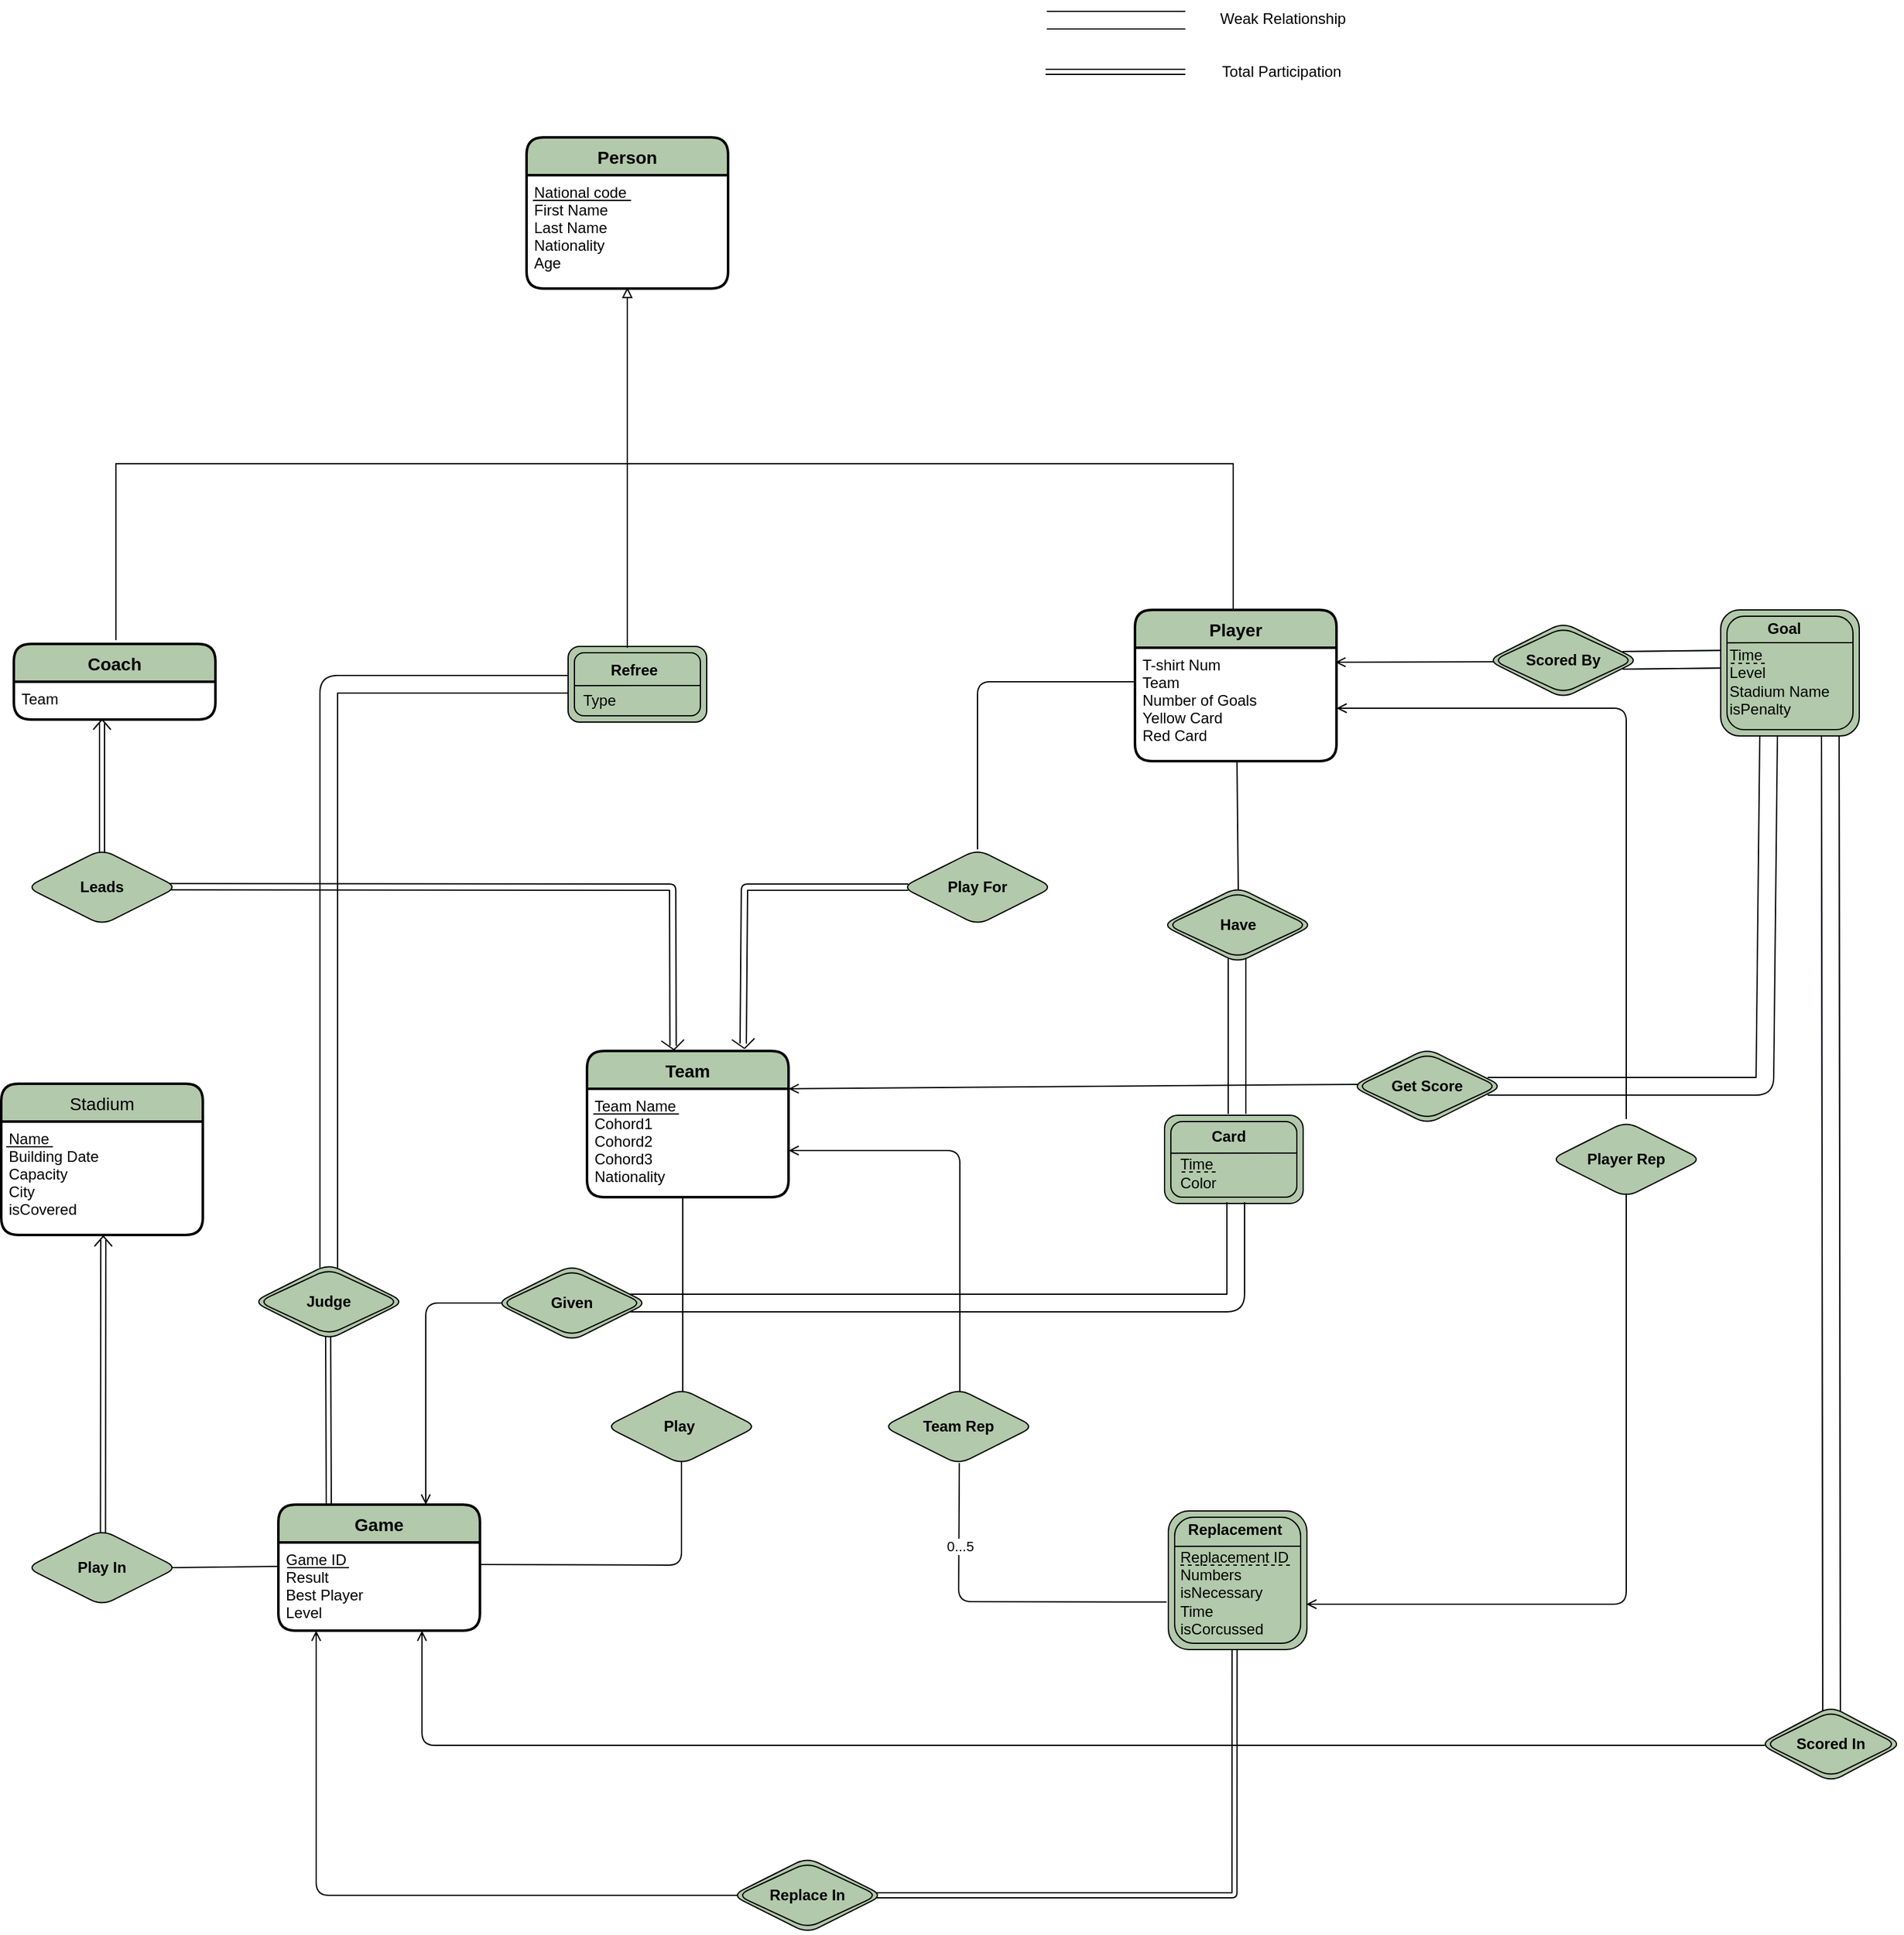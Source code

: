 <mxfile version="20.0.3" type="device"><diagram name="Page-1" id="e56a1550-8fbb-45ad-956c-1786394a9013"><mxGraphModel dx="686" dy="1619" grid="1" gridSize="10" guides="1" tooltips="1" connect="1" arrows="1" fold="1" page="1" pageScale="1" pageWidth="1600" pageHeight="1200" math="0" shadow="0"><root><mxCell id="0"/><mxCell id="1" parent="0"/><mxCell id="z9mk7cF5LLSc8-f_IJ-P-3" value="Person" style="swimlane;childLayout=stackLayout;horizontal=1;startSize=30;horizontalStack=0;rounded=1;fontSize=14;fontStyle=1;strokeWidth=2;resizeParent=0;resizeLast=1;shadow=0;dashed=0;align=center;fillColor=#B2C9AB;strokeColor=#000000;swimlaneFillColor=#FFFFFF;fontColor=#000000;" parent="1" vertex="1"><mxGeometry x="597" y="-125" width="160" height="120" as="geometry"/></mxCell><mxCell id="4xj2Suou0Z3Pde-zPgqG-42" value="" style="endArrow=none;html=1;rounded=1;sketch=0;startSize=3;endSize=4;strokeColor=#000000;fontColor=#000000;" parent="z9mk7cF5LLSc8-f_IJ-P-3" edge="1"><mxGeometry width="50" height="50" relative="1" as="geometry"><mxPoint x="5" y="50" as="sourcePoint"/><mxPoint x="83" y="50" as="targetPoint"/></mxGeometry></mxCell><mxCell id="z9mk7cF5LLSc8-f_IJ-P-4" value="National code&#10;First Name&#10;Last Name&#10;Nationality&#10;Age" style="align=left;strokeColor=none;fillColor=none;spacingLeft=4;fontSize=12;verticalAlign=top;resizable=0;rotatable=0;part=1;fontStyle=0;fontColor=#000000;" parent="z9mk7cF5LLSc8-f_IJ-P-3" vertex="1"><mxGeometry y="30" width="160" height="90" as="geometry"/></mxCell><mxCell id="z9mk7cF5LLSc8-f_IJ-P-22" value="" style="shape=ext;margin=3;double=1;whiteSpace=wrap;html=1;align=center;rounded=1;gradientDirection=west;childLayout=stackLayout;fillColor=#B2C9AB;strokeColor=#000000;fontColor=#000000;" parent="1" vertex="1"><mxGeometry x="1106.5" y="965" width="110" height="110" as="geometry"/></mxCell><mxCell id="z9mk7cF5LLSc8-f_IJ-P-24" value="" style="endArrow=none;html=1;rounded=0;exitX=-0.004;exitY=0.136;exitDx=0;exitDy=0;exitPerimeter=0;strokeColor=#000000;fontColor=#000000;" parent="1" edge="1"><mxGeometry width="50" height="50" relative="1" as="geometry"><mxPoint x="1111.1" y="993.08" as="sourcePoint"/><mxPoint x="1211.5" y="993" as="targetPoint"/></mxGeometry></mxCell><mxCell id="z9mk7cF5LLSc8-f_IJ-P-25" value="Replacement" style="text;html=1;resizable=0;autosize=1;align=center;verticalAlign=middle;points=[];fillColor=none;strokeColor=none;rounded=0;fontColor=#000000;fontStyle=1" parent="1" vertex="1"><mxGeometry x="1108.5" y="965" width="100" height="30" as="geometry"/></mxCell><mxCell id="z9mk7cF5LLSc8-f_IJ-P-27" value="Replacement ID&lt;br&gt;Numbers&lt;br&gt;isNecessary&lt;br&gt;Time&lt;br&gt;isCorcussed" style="text;html=1;resizable=0;autosize=1;align=left;verticalAlign=middle;points=[];fillColor=none;strokeColor=none;rounded=0;fontColor=#000000;" parent="1" vertex="1"><mxGeometry x="1113.5" y="985" width="110" height="90" as="geometry"/></mxCell><mxCell id="z9mk7cF5LLSc8-f_IJ-P-28" value="" style="shape=ext;margin=3;double=1;whiteSpace=wrap;html=1;align=center;rounded=1;gradientDirection=west;childLayout=stackLayout;fillColor=#B2C9AB;strokeColor=#000000;fontColor=#000000;" parent="1" vertex="1"><mxGeometry x="1103.5" y="651" width="110" height="70" as="geometry"/></mxCell><mxCell id="z9mk7cF5LLSc8-f_IJ-P-29" value="" style="endArrow=none;html=1;rounded=0;exitX=-0.004;exitY=0.136;exitDx=0;exitDy=0;exitPerimeter=0;strokeColor=#000000;fontColor=#000000;" parent="1" edge="1"><mxGeometry width="50" height="50" relative="1" as="geometry"><mxPoint x="1108.1" y="681.08" as="sourcePoint"/><mxPoint x="1208.5" y="681" as="targetPoint"/></mxGeometry></mxCell><mxCell id="z9mk7cF5LLSc8-f_IJ-P-30" value="Card" style="text;html=1;resizable=0;autosize=1;align=center;verticalAlign=middle;points=[];fillColor=none;strokeColor=none;rounded=0;fontColor=#000000;fontStyle=1" parent="1" vertex="1"><mxGeometry x="1128.5" y="653" width="50" height="30" as="geometry"/></mxCell><mxCell id="z9mk7cF5LLSc8-f_IJ-P-31" value="Time&lt;br&gt;Color" style="text;html=1;resizable=0;autosize=1;align=left;verticalAlign=middle;points=[];fillColor=none;strokeColor=none;rounded=0;fontColor=#000000;" parent="1" vertex="1"><mxGeometry x="1113.5" y="677" width="50" height="40" as="geometry"/></mxCell><mxCell id="z9mk7cF5LLSc8-f_IJ-P-32" value="" style="shape=ext;margin=3;double=1;whiteSpace=wrap;html=1;align=center;rounded=1;gradientDirection=west;childLayout=stackLayout;fillColor=#B2C9AB;strokeColor=#000000;fontColor=#000000;" parent="1" vertex="1"><mxGeometry x="1545" y="250" width="110" height="100" as="geometry"/></mxCell><mxCell id="z9mk7cF5LLSc8-f_IJ-P-33" value="" style="endArrow=none;html=1;rounded=0;exitX=-0.004;exitY=0.136;exitDx=0;exitDy=0;exitPerimeter=0;strokeColor=#000000;fontColor=#000000;" parent="1" edge="1"><mxGeometry width="50" height="50" relative="1" as="geometry"><mxPoint x="1549.6" y="276.08" as="sourcePoint"/><mxPoint x="1650" y="276" as="targetPoint"/></mxGeometry></mxCell><mxCell id="z9mk7cF5LLSc8-f_IJ-P-34" value="Goal" style="text;html=1;resizable=0;autosize=1;align=center;verticalAlign=middle;points=[];fillColor=none;strokeColor=none;rounded=0;fontColor=#000000;fontStyle=1" parent="1" vertex="1"><mxGeometry x="1570" y="250" width="50" height="30" as="geometry"/></mxCell><mxCell id="z9mk7cF5LLSc8-f_IJ-P-35" value="Time&lt;br&gt;Level&lt;br&gt;Stadium Name&lt;br&gt;isPenalty" style="text;html=1;resizable=0;autosize=1;align=left;verticalAlign=middle;points=[];fillColor=none;strokeColor=none;rounded=0;fontColor=#000000;" parent="1" vertex="1"><mxGeometry x="1550" y="272" width="100" height="70" as="geometry"/></mxCell><mxCell id="z9mk7cF5LLSc8-f_IJ-P-36" value="" style="shape=ext;margin=3;double=1;whiteSpace=wrap;html=1;align=center;rounded=1;gradientDirection=west;childLayout=stackLayout;fillColor=#B2C9AB;strokeColor=#000000;fontColor=#000000;" parent="1" vertex="1"><mxGeometry x="630" y="279" width="110" height="60" as="geometry"/></mxCell><mxCell id="z9mk7cF5LLSc8-f_IJ-P-37" value="" style="endArrow=none;html=1;rounded=0;exitX=-0.004;exitY=0.136;exitDx=0;exitDy=0;exitPerimeter=0;strokeColor=#000000;fontColor=#000000;" parent="1" edge="1"><mxGeometry width="50" height="50" relative="1" as="geometry"><mxPoint x="634.6" y="310.08" as="sourcePoint"/><mxPoint x="735" y="310" as="targetPoint"/></mxGeometry></mxCell><mxCell id="z9mk7cF5LLSc8-f_IJ-P-38" value="&lt;b&gt;Refree&lt;/b&gt;" style="text;html=1;resizable=0;autosize=1;align=center;verticalAlign=middle;points=[];fillColor=none;strokeColor=none;rounded=0;fontColor=#000000;" parent="1" vertex="1"><mxGeometry x="652" y="283" width="60" height="30" as="geometry"/></mxCell><mxCell id="z9mk7cF5LLSc8-f_IJ-P-39" value="Type" style="text;html=1;resizable=0;autosize=1;align=left;verticalAlign=middle;points=[];fillColor=none;strokeColor=none;rounded=0;fontColor=#000000;" parent="1" vertex="1"><mxGeometry x="640" y="307" width="50" height="30" as="geometry"/></mxCell><mxCell id="z9mk7cF5LLSc8-f_IJ-P-40" value="Player" style="swimlane;childLayout=stackLayout;horizontal=1;startSize=30;horizontalStack=0;rounded=1;fontSize=14;fontStyle=1;strokeWidth=2;resizeParent=0;resizeLast=1;shadow=0;dashed=0;align=center;gradientDirection=west;fillColor=#B2C9AB;strokeColor=#000000;fontColor=#000000;swimlaneFillColor=default;" parent="1" vertex="1"><mxGeometry x="1080" y="250" width="160" height="120" as="geometry"/></mxCell><mxCell id="z9mk7cF5LLSc8-f_IJ-P-41" value="T-shirt Num&#10;Team&#10;Number of Goals&#10;Yellow Card&#10;Red Card" style="align=left;strokeColor=none;fillColor=none;spacingLeft=4;fontSize=12;verticalAlign=top;resizable=0;rotatable=0;part=1;rounded=1;fontColor=#000000;" parent="z9mk7cF5LLSc8-f_IJ-P-40" vertex="1"><mxGeometry y="30" width="160" height="90" as="geometry"/></mxCell><mxCell id="z9mk7cF5LLSc8-f_IJ-P-42" value="Coach" style="swimlane;childLayout=stackLayout;horizontal=1;startSize=30;horizontalStack=0;rounded=1;fontSize=14;fontStyle=1;strokeWidth=2;resizeParent=0;resizeLast=1;shadow=0;dashed=0;align=center;gradientDirection=west;fillColor=#B2C9AB;swimlaneFillColor=#FFFFFF;strokeColor=#000000;fontColor=#000000;" parent="1" vertex="1"><mxGeometry x="190" y="277" width="160" height="60" as="geometry"/></mxCell><mxCell id="z9mk7cF5LLSc8-f_IJ-P-43" value="Team" style="align=left;strokeColor=none;fillColor=none;spacingLeft=4;fontSize=12;verticalAlign=top;resizable=0;rotatable=0;part=1;rounded=1;fontColor=#000000;" parent="z9mk7cF5LLSc8-f_IJ-P-42" vertex="1"><mxGeometry y="30" width="160" height="30" as="geometry"/></mxCell><mxCell id="z9mk7cF5LLSc8-f_IJ-P-45" value="Team" style="swimlane;childLayout=stackLayout;horizontal=1;startSize=30;horizontalStack=0;rounded=1;fontSize=14;fontStyle=1;strokeWidth=2;resizeParent=0;resizeLast=1;shadow=0;dashed=0;align=center;gradientDirection=west;fillColor=#B2C9AB;strokeColor=#000000;fontColor=#000000;swimlaneFillColor=default;" parent="1" vertex="1"><mxGeometry x="645" y="600" width="160" height="116" as="geometry"/></mxCell><mxCell id="z9mk7cF5LLSc8-f_IJ-P-46" value="Team Name&#10;Cohord1&#10;Cohord2&#10;Cohord3&#10;Nationality" style="align=left;strokeColor=none;fillColor=none;spacingLeft=4;fontSize=12;verticalAlign=top;resizable=0;rotatable=0;part=1;rounded=1;fontColor=#000000;" parent="z9mk7cF5LLSc8-f_IJ-P-45" vertex="1"><mxGeometry y="30" width="160" height="86" as="geometry"/></mxCell><mxCell id="z9mk7cF5LLSc8-f_IJ-P-47" value="Game" style="swimlane;childLayout=stackLayout;horizontal=1;startSize=30;horizontalStack=0;rounded=1;fontSize=14;fontStyle=1;strokeWidth=2;resizeParent=0;resizeLast=1;shadow=0;dashed=0;align=center;gradientDirection=west;fillColor=#B2C9AB;strokeColor=default;fontColor=#000000;swimlaneFillColor=default;" parent="1" vertex="1"><mxGeometry x="400" y="960" width="160" height="100" as="geometry"/></mxCell><mxCell id="z9mk7cF5LLSc8-f_IJ-P-48" value="Game ID&#10;Result&#10;Best Player&#10;Level" style="align=left;strokeColor=none;fillColor=none;spacingLeft=4;fontSize=12;verticalAlign=top;resizable=0;rotatable=0;part=1;rounded=1;fontColor=#000000;" parent="z9mk7cF5LLSc8-f_IJ-P-47" vertex="1"><mxGeometry y="30" width="160" height="70" as="geometry"/></mxCell><mxCell id="z9mk7cF5LLSc8-f_IJ-P-50" value="Stadium" style="swimlane;childLayout=stackLayout;horizontal=1;startSize=30;horizontalStack=0;rounded=1;fontSize=14;fontStyle=0;strokeWidth=2;resizeParent=0;resizeLast=1;shadow=0;dashed=0;align=center;gradientDirection=west;fillColor=#B2C9AB;strokeColor=default;fontColor=#000000;swimlaneFillColor=default;" parent="1" vertex="1"><mxGeometry x="180" y="626" width="160" height="120" as="geometry"/></mxCell><mxCell id="z9mk7cF5LLSc8-f_IJ-P-51" value="Name&#10;Building Date&#10;Capacity&#10;City&#10;isCovered" style="align=left;strokeColor=none;fillColor=none;spacingLeft=4;fontSize=12;verticalAlign=top;resizable=0;rotatable=0;part=1;rounded=1;fontColor=#000000;" parent="z9mk7cF5LLSc8-f_IJ-P-50" vertex="1"><mxGeometry y="30" width="160" height="90" as="geometry"/></mxCell><mxCell id="z9mk7cF5LLSc8-f_IJ-P-54" value="" style="edgeStyle=elbowEdgeStyle;elbow=vertical;endArrow=block;html=1;rounded=0;endFill=0;strokeColor=#000000;fontColor=#000000;" parent="1" edge="1"><mxGeometry width="50" height="50" relative="1" as="geometry"><mxPoint x="271" y="274" as="sourcePoint"/><mxPoint x="677" y="-6" as="targetPoint"/></mxGeometry></mxCell><mxCell id="z9mk7cF5LLSc8-f_IJ-P-57" value="" style="line;strokeWidth=1;direction=south;html=1;rounded=1;gradientDirection=west;strokeColor=#000000;fillColor=#B2C9AB;fontColor=#000000;" parent="1" vertex="1"><mxGeometry x="672" y="133" width="10" height="147" as="geometry"/></mxCell><mxCell id="z9mk7cF5LLSc8-f_IJ-P-60" value="" style="edgeStyle=segmentEdgeStyle;endArrow=none;html=1;rounded=0;endFill=0;strokeColor=#000000;fontColor=#000000;" parent="1" edge="1"><mxGeometry width="50" height="50" relative="1" as="geometry"><mxPoint x="1158" y="249" as="sourcePoint"/><mxPoint x="677" y="134" as="targetPoint"/><Array as="points"><mxPoint x="1158" y="249"/><mxPoint x="1158" y="134"/><mxPoint x="677" y="134"/></Array></mxGeometry></mxCell><mxCell id="z9mk7cF5LLSc8-f_IJ-P-62" value="Play For" style="shape=rhombus;perimeter=rhombusPerimeter;whiteSpace=wrap;html=1;align=center;rounded=1;strokeColor=#000000;strokeWidth=1;gradientDirection=west;fillColor=#B2C9AB;fontColor=#000000;fontStyle=1" parent="1" vertex="1"><mxGeometry x="895" y="440" width="120" height="60" as="geometry"/></mxCell><mxCell id="z9mk7cF5LLSc8-f_IJ-P-63" value="Play&amp;nbsp;" style="shape=rhombus;perimeter=rhombusPerimeter;whiteSpace=wrap;html=1;align=center;rounded=1;strokeColor=#000000;strokeWidth=1;gradientDirection=west;fillColor=#B2C9AB;fontColor=#000000;fontStyle=1" parent="1" vertex="1"><mxGeometry x="660" y="868" width="120" height="60" as="geometry"/></mxCell><mxCell id="z9mk7cF5LLSc8-f_IJ-P-64" value="Player Rep" style="shape=rhombus;perimeter=rhombusPerimeter;whiteSpace=wrap;html=1;align=center;rounded=1;strokeColor=#000000;strokeWidth=1;gradientDirection=west;fillColor=#B2C9AB;fontColor=#000000;fontStyle=1" parent="1" vertex="1"><mxGeometry x="1410" y="656" width="120" height="60" as="geometry"/></mxCell><mxCell id="z9mk7cF5LLSc8-f_IJ-P-65" value="Team Rep" style="shape=rhombus;perimeter=rhombusPerimeter;whiteSpace=wrap;html=1;align=center;rounded=1;strokeColor=#000000;strokeWidth=1;gradientDirection=west;fillColor=#B2C9AB;fontColor=#000000;fontStyle=1" parent="1" vertex="1"><mxGeometry x="880" y="868" width="120" height="60" as="geometry"/></mxCell><mxCell id="z9mk7cF5LLSc8-f_IJ-P-66" value="Leads" style="shape=rhombus;perimeter=rhombusPerimeter;whiteSpace=wrap;html=1;align=center;rounded=1;strokeColor=#000000;strokeWidth=1;gradientDirection=west;fillColor=#B2C9AB;fontColor=#000000;fontStyle=1" parent="1" vertex="1"><mxGeometry x="200" y="440" width="120" height="60" as="geometry"/></mxCell><mxCell id="z9mk7cF5LLSc8-f_IJ-P-68" value="Judge" style="shape=rhombus;double=1;perimeter=rhombusPerimeter;whiteSpace=wrap;html=1;align=center;rounded=1;strokeColor=#000000;strokeWidth=1;gradientDirection=west;fillColor=#B2C9AB;fontColor=#000000;fontStyle=1" parent="1" vertex="1"><mxGeometry x="380" y="769" width="120" height="60" as="geometry"/></mxCell><mxCell id="z9mk7cF5LLSc8-f_IJ-P-70" value="Have" style="shape=rhombus;double=1;perimeter=rhombusPerimeter;whiteSpace=wrap;html=1;align=center;rounded=1;strokeColor=#000000;strokeWidth=1;gradientDirection=west;fillColor=#B2C9AB;fontColor=#000000;fontStyle=1" parent="1" vertex="1"><mxGeometry x="1101.5" y="470" width="120" height="60" as="geometry"/></mxCell><mxCell id="z9mk7cF5LLSc8-f_IJ-P-71" value="Given" style="shape=rhombus;double=1;perimeter=rhombusPerimeter;whiteSpace=wrap;html=1;align=center;rounded=1;strokeColor=#000000;strokeWidth=1;gradientDirection=west;fillColor=#B2C9AB;fontColor=#000000;fontStyle=1" parent="1" vertex="1"><mxGeometry x="573" y="770" width="120" height="60" as="geometry"/></mxCell><mxCell id="z9mk7cF5LLSc8-f_IJ-P-72" value="Replace In" style="shape=rhombus;double=1;perimeter=rhombusPerimeter;whiteSpace=wrap;html=1;align=center;rounded=1;strokeColor=#000000;strokeWidth=1;gradientDirection=west;fillColor=#B2C9AB;fontColor=#000000;fontStyle=1" parent="1" vertex="1"><mxGeometry x="760" y="1240" width="120" height="60" as="geometry"/></mxCell><mxCell id="z9mk7cF5LLSc8-f_IJ-P-73" value="Play In" style="shape=rhombus;perimeter=rhombusPerimeter;whiteSpace=wrap;html=1;align=center;rounded=1;strokeColor=#000000;strokeWidth=1;gradientDirection=west;fillColor=#B2C9AB;fontColor=#000000;fontStyle=1" parent="1" vertex="1"><mxGeometry x="200" y="980" width="120" height="60" as="geometry"/></mxCell><mxCell id="z9mk7cF5LLSc8-f_IJ-P-74" value="Scored In" style="shape=rhombus;double=1;perimeter=rhombusPerimeter;whiteSpace=wrap;html=1;align=center;rounded=1;strokeColor=#000000;strokeWidth=1;gradientDirection=west;fillColor=#B2C9AB;fontColor=#000000;fontStyle=1" parent="1" vertex="1"><mxGeometry x="1576" y="1120" width="113" height="60" as="geometry"/></mxCell><mxCell id="z9mk7cF5LLSc8-f_IJ-P-75" value="Scored By" style="shape=rhombus;double=1;perimeter=rhombusPerimeter;whiteSpace=wrap;html=1;align=center;rounded=1;strokeColor=#000000;strokeWidth=1;gradientDirection=west;fillColor=#B2C9AB;fontColor=#000000;fontStyle=1" parent="1" vertex="1"><mxGeometry x="1360" y="260" width="120" height="60" as="geometry"/></mxCell><mxCell id="z9mk7cF5LLSc8-f_IJ-P-77" value="Get Score" style="shape=rhombus;double=1;perimeter=rhombusPerimeter;whiteSpace=wrap;html=1;align=center;rounded=1;strokeColor=#000000;strokeWidth=1;gradientDirection=west;fillColor=#B2C9AB;fontColor=#000000;fontStyle=1" parent="1" vertex="1"><mxGeometry x="1252" y="598" width="120" height="60" as="geometry"/></mxCell><mxCell id="z9mk7cF5LLSc8-f_IJ-P-78" value="" style="shape=link;html=1;rounded=1;startArrow=none;startFill=0;endArrow=none;endFill=0;strokeWidth=1;endSize=18;width=5;entryX=0.427;entryY=-0.036;entryDx=0;entryDy=0;entryPerimeter=0;strokeColor=#000000;fontColor=#000000;" parent="1" target="z9mk7cF5LLSc8-f_IJ-P-45" edge="1"><mxGeometry width="100" relative="1" as="geometry"><mxPoint x="314" y="469.66" as="sourcePoint"/><mxPoint x="414.91" y="469.66" as="targetPoint"/><Array as="points"><mxPoint x="713" y="470"/></Array></mxGeometry></mxCell><mxCell id="z9mk7cF5LLSc8-f_IJ-P-79" value="" style="endArrow=open;startArrow=classic;html=1;rounded=0;strokeWidth=1;endFill=0;shape=link;exitX=0.5;exitY=0;exitDx=0;exitDy=0;strokeColor=#000000;fontColor=#000000;" parent="1" edge="1"><mxGeometry width="100" height="100" relative="1" as="geometry"><mxPoint x="260" y="443" as="sourcePoint"/><mxPoint x="260" y="340" as="targetPoint"/></mxGeometry></mxCell><mxCell id="z9mk7cF5LLSc8-f_IJ-P-89" value="" style="endArrow=none;html=1;rounded=0;fontSize=5;strokeWidth=1;strokeColor=#000000;fontColor=#000000;" parent="1" edge="1"><mxGeometry width="50" height="50" relative="1" as="geometry"><mxPoint x="260" y="337" as="sourcePoint"/><mxPoint x="267" y="345" as="targetPoint"/></mxGeometry></mxCell><mxCell id="z9mk7cF5LLSc8-f_IJ-P-90" value="" style="endArrow=none;html=1;rounded=0;fontSize=9;strokeWidth=1;strokeColor=#000000;fontColor=#000000;" parent="1" edge="1"><mxGeometry width="50" height="50" relative="1" as="geometry"><mxPoint x="260" y="337" as="sourcePoint"/><mxPoint x="253" y="345" as="targetPoint"/></mxGeometry></mxCell><mxCell id="4xj2Suou0Z3Pde-zPgqG-3" value="" style="endArrow=none;html=1;rounded=0;fontSize=9;strokeWidth=1;strokeColor=#000000;fontColor=#000000;" parent="1" edge="1"><mxGeometry width="50" height="50" relative="1" as="geometry"><mxPoint x="722" y="591" as="sourcePoint"/><mxPoint x="714" y="599" as="targetPoint"/></mxGeometry></mxCell><mxCell id="4xj2Suou0Z3Pde-zPgqG-4" value="" style="endArrow=none;html=1;rounded=0;fontSize=9;strokeWidth=1;strokeColor=#000000;fontColor=#000000;" parent="1" edge="1"><mxGeometry width="50" height="50" relative="1" as="geometry"><mxPoint x="714" y="599" as="sourcePoint"/><mxPoint x="704" y="592" as="targetPoint"/></mxGeometry></mxCell><mxCell id="4xj2Suou0Z3Pde-zPgqG-5" value="" style="endArrow=none;html=1;rounded=1;exitX=0.5;exitY=0;exitDx=0;exitDy=0;sketch=0;strokeColor=#000000;fontColor=#000000;" parent="1" source="z9mk7cF5LLSc8-f_IJ-P-62" edge="1"><mxGeometry width="50" height="50" relative="1" as="geometry"><mxPoint x="995" y="307" as="sourcePoint"/><mxPoint x="1080" y="307" as="targetPoint"/><Array as="points"><mxPoint x="955" y="307"/></Array></mxGeometry></mxCell><mxCell id="4xj2Suou0Z3Pde-zPgqG-6" value="" style="endArrow=none;html=1;rounded=0;fontSize=9;strokeWidth=1;strokeColor=#000000;fontColor=#000000;" parent="1" edge="1"><mxGeometry width="50" height="50" relative="1" as="geometry"><mxPoint x="778" y="590" as="sourcePoint"/><mxPoint x="770" y="598" as="targetPoint"/></mxGeometry></mxCell><mxCell id="4xj2Suou0Z3Pde-zPgqG-7" value="" style="endArrow=none;html=1;rounded=0;fontSize=9;strokeWidth=1;strokeColor=#000000;fontColor=#000000;" parent="1" edge="1"><mxGeometry width="50" height="50" relative="1" as="geometry"><mxPoint x="770" y="598" as="sourcePoint"/><mxPoint x="760" y="591" as="targetPoint"/></mxGeometry></mxCell><mxCell id="4xj2Suou0Z3Pde-zPgqG-8" value="" style="shape=link;html=1;rounded=1;startArrow=none;startFill=0;endArrow=none;endFill=0;strokeWidth=1;endSize=18;width=5;entryX=0.427;entryY=-0.036;entryDx=0;entryDy=0;entryPerimeter=0;strokeColor=#000000;fontColor=#000000;" parent="1" edge="1"><mxGeometry width="100" relative="1" as="geometry"><mxPoint x="900" y="470" as="sourcePoint"/><mxPoint x="769.0" y="594.164" as="targetPoint"/><Array as="points"><mxPoint x="770" y="470"/></Array></mxGeometry></mxCell><mxCell id="4xj2Suou0Z3Pde-zPgqG-10" value="" style="endArrow=none;html=1;rounded=1;sketch=0;shape=link;width=14;strokeColor=#000000;fontColor=#000000;" parent="1" edge="1"><mxGeometry width="50" height="50" relative="1" as="geometry"><mxPoint x="440" y="772" as="sourcePoint"/><mxPoint x="630" y="309" as="targetPoint"/><Array as="points"><mxPoint x="440" y="309"/></Array></mxGeometry></mxCell><mxCell id="4xj2Suou0Z3Pde-zPgqG-11" value="" style="endArrow=none;html=1;rounded=1;sketch=0;shape=link;exitX=0.5;exitY=0;exitDx=0;exitDy=0;strokeColor=#000000;fontColor=#000000;" parent="1" edge="1"><mxGeometry width="50" height="50" relative="1" as="geometry"><mxPoint x="440" y="959" as="sourcePoint"/><mxPoint x="439.52" y="827" as="targetPoint"/></mxGeometry></mxCell><mxCell id="4xj2Suou0Z3Pde-zPgqG-12" value="" style="endArrow=none;html=1;rounded=1;sketch=0;entryX=0.25;entryY=1;entryDx=0;entryDy=0;strokeColor=#000000;fontColor=#000000;" parent="1" edge="1"><mxGeometry width="50" height="50" relative="1" as="geometry"><mxPoint x="721" y="870" as="sourcePoint"/><mxPoint x="721" y="716" as="targetPoint"/></mxGeometry></mxCell><mxCell id="4xj2Suou0Z3Pde-zPgqG-14" value="" style="endArrow=none;html=1;rounded=1;sketch=0;exitX=1;exitY=0.25;exitDx=0;exitDy=0;strokeColor=#000000;fontColor=#000000;" parent="1" source="z9mk7cF5LLSc8-f_IJ-P-48" edge="1"><mxGeometry width="50" height="50" relative="1" as="geometry"><mxPoint x="670" y="985" as="sourcePoint"/><mxPoint x="720" y="926" as="targetPoint"/><Array as="points"><mxPoint x="720" y="1008"/></Array></mxGeometry></mxCell><mxCell id="4xj2Suou0Z3Pde-zPgqG-15" value="" style="endArrow=none;html=1;rounded=1;sketch=0;entryX=-0.076;entryY=0.581;entryDx=0;entryDy=0;entryPerimeter=0;exitX=0.5;exitY=0;exitDx=0;exitDy=0;strokeColor=#000000;fontColor=#000000;" parent="1" target="z9mk7cF5LLSc8-f_IJ-P-27" edge="1"><mxGeometry width="50" height="50" relative="1" as="geometry"><mxPoint x="940.56" y="926.996" as="sourcePoint"/><mxPoint x="1077.0" y="1133.09" as="targetPoint"/><Array as="points"><mxPoint x="940" y="1037"/></Array></mxGeometry></mxCell><mxCell id="4xj2Suou0Z3Pde-zPgqG-17" value="0...5" style="edgeLabel;html=1;align=center;verticalAlign=middle;resizable=0;points=[];fontColor=#000000;" parent="4xj2Suou0Z3Pde-zPgqG-15" vertex="1" connectable="0"><mxGeometry x="-0.525" y="1" relative="1" as="geometry"><mxPoint as="offset"/></mxGeometry></mxCell><mxCell id="4xj2Suou0Z3Pde-zPgqG-16" value="" style="endArrow=open;html=1;rounded=1;sketch=0;exitX=0.5;exitY=0;exitDx=0;exitDy=0;endFill=0;strokeColor=#000000;fontColor=#000000;" parent="1" edge="1"><mxGeometry width="50" height="50" relative="1" as="geometry"><mxPoint x="941" y="870" as="sourcePoint"/><mxPoint x="805" y="679" as="targetPoint"/><Array as="points"><mxPoint x="941" y="679"/></Array></mxGeometry></mxCell><mxCell id="4xj2Suou0Z3Pde-zPgqG-19" value="" style="endArrow=open;html=1;rounded=1;sketch=0;exitX=0.5;exitY=0;exitDx=0;exitDy=0;endFill=0;strokeColor=#000000;fontColor=#000000;" parent="1" edge="1"><mxGeometry width="50" height="50" relative="1" as="geometry"><mxPoint x="1470" y="713.0" as="sourcePoint"/><mxPoint x="1216" y="1039" as="targetPoint"/><Array as="points"><mxPoint x="1470" y="1039.0"/></Array></mxGeometry></mxCell><mxCell id="4xj2Suou0Z3Pde-zPgqG-21" value="" style="endArrow=none;html=1;rounded=1;sketch=0;shape=link;width=14;strokeColor=#000000;fontColor=#000000;" parent="1" edge="1"><mxGeometry width="50" height="50" relative="1" as="geometry"><mxPoint x="1161" y="650" as="sourcePoint"/><mxPoint x="1161" y="526" as="targetPoint"/></mxGeometry></mxCell><mxCell id="4xj2Suou0Z3Pde-zPgqG-22" value="" style="endArrow=none;html=1;rounded=1;sketch=0;strokeColor=#000000;fontColor=#000000;" parent="1" edge="1"><mxGeometry width="50" height="50" relative="1" as="geometry"><mxPoint x="1162" y="472" as="sourcePoint"/><mxPoint x="1161" y="371" as="targetPoint"/></mxGeometry></mxCell><mxCell id="4xj2Suou0Z3Pde-zPgqG-24" value="" style="endArrow=none;html=1;rounded=1;sketch=0;exitX=1;exitY=0.5;exitDx=0;exitDy=0;strokeColor=#000000;fontColor=#000000;" parent="1" edge="1"><mxGeometry width="50" height="50" relative="1" as="geometry"><mxPoint x="315" y="1010" as="sourcePoint"/><mxPoint x="399" y="1009" as="targetPoint"/></mxGeometry></mxCell><mxCell id="4xj2Suou0Z3Pde-zPgqG-25" value="" style="endArrow=open;startArrow=classic;html=1;rounded=0;strokeWidth=1;endFill=0;shape=link;exitX=0.473;exitY=0.013;exitDx=0;exitDy=0;exitPerimeter=0;strokeColor=#000000;fontColor=#000000;" parent="1" edge="1"><mxGeometry width="100" height="100" relative="1" as="geometry"><mxPoint x="260.76" y="982" as="sourcePoint"/><mxPoint x="261" y="750" as="targetPoint"/></mxGeometry></mxCell><mxCell id="4xj2Suou0Z3Pde-zPgqG-26" value="" style="endArrow=none;html=1;rounded=0;fontSize=5;strokeWidth=1;strokeColor=#000000;fontColor=#000000;" parent="1" edge="1"><mxGeometry width="50" height="50" relative="1" as="geometry"><mxPoint x="261" y="747" as="sourcePoint"/><mxPoint x="268.0" y="755" as="targetPoint"/></mxGeometry></mxCell><mxCell id="4xj2Suou0Z3Pde-zPgqG-27" value="" style="endArrow=none;html=1;rounded=0;fontSize=9;strokeWidth=1;strokeColor=#000000;fontColor=#000000;" parent="1" edge="1"><mxGeometry width="50" height="50" relative="1" as="geometry"><mxPoint x="261" y="747" as="sourcePoint"/><mxPoint x="254" y="755" as="targetPoint"/></mxGeometry></mxCell><mxCell id="4xj2Suou0Z3Pde-zPgqG-28" value="" style="endArrow=none;html=1;rounded=1;sketch=0;shape=link;entryX=0.46;entryY=0.998;entryDx=0;entryDy=0;entryPerimeter=0;exitX=1;exitY=0.5;exitDx=0;exitDy=0;strokeColor=#000000;fontColor=#000000;" parent="1" edge="1"><mxGeometry width="50" height="50" relative="1" as="geometry"><mxPoint x="875" y="1270" as="sourcePoint"/><mxPoint x="1159.1" y="1074.82" as="targetPoint"/><Array as="points"><mxPoint x="1159" y="1270"/></Array></mxGeometry></mxCell><mxCell id="4xj2Suou0Z3Pde-zPgqG-29" value="" style="endArrow=open;html=1;rounded=1;sketch=0;endFill=0;exitX=0;exitY=0.5;exitDx=0;exitDy=0;strokeColor=#000000;fontColor=#000000;" parent="1" edge="1"><mxGeometry width="50" height="50" relative="1" as="geometry"><mxPoint x="765" y="1270" as="sourcePoint"/><mxPoint x="430" y="1060" as="targetPoint"/><Array as="points"><mxPoint x="430" y="1270"/></Array></mxGeometry></mxCell><mxCell id="4xj2Suou0Z3Pde-zPgqG-30" value="" style="endArrow=none;html=1;rounded=1;sketch=0;shape=link;entryX=-0.014;entryY=0.091;entryDx=0;entryDy=0;entryPerimeter=0;width=14;strokeColor=#788AA3;fontColor=#000000;" parent="1" edge="1"><mxGeometry width="50" height="50" relative="1" as="geometry"><mxPoint x="1467" y="290" as="sourcePoint"/><mxPoint x="1545" y="289.1" as="targetPoint"/></mxGeometry></mxCell><mxCell id="4xj2Suou0Z3Pde-zPgqG-31" value="" style="endArrow=open;html=1;rounded=1;sketch=0;entryX=1.013;entryY=0.128;entryDx=0;entryDy=0;entryPerimeter=0;exitX=0.065;exitY=0.518;exitDx=0;exitDy=0;endFill=0;exitPerimeter=0;strokeColor=#000000;fontColor=#000000;" parent="1" edge="1"><mxGeometry width="50" height="50" relative="1" as="geometry"><mxPoint x="1364.8" y="291.08" as="sourcePoint"/><mxPoint x="1239.08" y="291.52" as="targetPoint"/></mxGeometry></mxCell><mxCell id="4xj2Suou0Z3Pde-zPgqG-33" value="" style="endArrow=open;html=1;rounded=1;sketch=0;endFill=0;entryX=0.681;entryY=1.136;entryDx=0;entryDy=0;entryPerimeter=0;strokeColor=#000000;fontColor=#000000;" parent="1" edge="1"><mxGeometry width="50" height="50" relative="1" as="geometry"><mxPoint x="1580" y="1151" as="sourcePoint"/><mxPoint x="514" y="1060" as="targetPoint"/><Array as="points"><mxPoint x="514" y="1151"/></Array></mxGeometry></mxCell><mxCell id="4xj2Suou0Z3Pde-zPgqG-34" value="" style="endArrow=none;html=1;rounded=1;sketch=0;shape=link;width=14;strokeColor=#788AA3;fontColor=#000000;" parent="1" edge="1"><mxGeometry width="50" height="50" relative="1" as="geometry"><mxPoint x="1633" y="1124" as="sourcePoint"/><mxPoint x="1632" y="350" as="targetPoint"/></mxGeometry></mxCell><mxCell id="4xj2Suou0Z3Pde-zPgqG-36" value="" style="endArrow=none;html=1;rounded=1;sketch=0;shape=link;width=14;entryX=0.797;entryY=0.91;entryDx=0;entryDy=0;entryPerimeter=0;strokeColor=#000000;fontColor=#000000;" parent="1" edge="1"><mxGeometry width="50" height="50" relative="1" as="geometry"><mxPoint x="1160" y="720" as="sourcePoint"/><mxPoint x="679" y="800" as="targetPoint"/><Array as="points"><mxPoint x="1160" y="800"/></Array></mxGeometry></mxCell><mxCell id="4xj2Suou0Z3Pde-zPgqG-37" value="" style="endArrow=open;html=1;rounded=1;sketch=0;endFill=0;entryX=0.75;entryY=0;entryDx=0;entryDy=0;strokeColor=#000000;fontColor=#000000;" parent="1" edge="1"><mxGeometry width="50" height="50" relative="1" as="geometry"><mxPoint x="577" y="800" as="sourcePoint"/><mxPoint x="517.0" y="960" as="targetPoint"/><Array as="points"><mxPoint x="517" y="800"/></Array></mxGeometry></mxCell><mxCell id="4xj2Suou0Z3Pde-zPgqG-41" value="" style="endArrow=open;html=1;rounded=1;sketch=0;entryX=1;entryY=0;entryDx=0;entryDy=0;endFill=0;exitX=0.047;exitY=0.474;exitDx=0;exitDy=0;exitPerimeter=0;strokeColor=#000000;fontColor=#000000;" parent="1" source="z9mk7cF5LLSc8-f_IJ-P-77" target="z9mk7cF5LLSc8-f_IJ-P-46" edge="1"><mxGeometry width="50" height="50" relative="1" as="geometry"><mxPoint x="1050" y="550" as="sourcePoint"/><mxPoint x="1100" y="500" as="targetPoint"/></mxGeometry></mxCell><mxCell id="4xj2Suou0Z3Pde-zPgqG-43" value="" style="endArrow=none;dashed=1;html=1;rounded=1;sketch=0;startSize=3;endSize=4;strokeColor=#000000;fontColor=#000000;" parent="1" edge="1"><mxGeometry width="50" height="50" relative="1" as="geometry"><mxPoint x="1553" y="292.38" as="sourcePoint"/><mxPoint x="1580" y="292.38" as="targetPoint"/></mxGeometry></mxCell><mxCell id="4xj2Suou0Z3Pde-zPgqG-44" value="" style="endArrow=none;html=1;rounded=1;sketch=0;startSize=3;endSize=4;strokeColor=#000000;fontColor=#000000;" parent="1" edge="1"><mxGeometry width="50" height="50" relative="1" as="geometry"><mxPoint x="184" y="676" as="sourcePoint"/><mxPoint x="221" y="676" as="targetPoint"/></mxGeometry></mxCell><mxCell id="4xj2Suou0Z3Pde-zPgqG-45" value="" style="endArrow=none;html=1;rounded=1;sketch=0;startSize=3;endSize=4;strokeColor=#000000;fontColor=#000000;" parent="1" edge="1"><mxGeometry width="50" height="50" relative="1" as="geometry"><mxPoint x="650" y="650" as="sourcePoint"/><mxPoint x="718" y="650" as="targetPoint"/></mxGeometry></mxCell><mxCell id="4xj2Suou0Z3Pde-zPgqG-46" value="" style="endArrow=none;dashed=1;html=1;rounded=1;sketch=0;startSize=3;endSize=4;strokeColor=#000000;fontColor=#000000;" parent="1" edge="1"><mxGeometry width="50" height="50" relative="1" as="geometry"><mxPoint x="1117" y="696" as="sourcePoint"/><mxPoint x="1145" y="696" as="targetPoint"/></mxGeometry></mxCell><mxCell id="4xj2Suou0Z3Pde-zPgqG-47" value="" style="endArrow=none;html=1;rounded=1;sketch=0;startSize=3;endSize=4;strokeColor=#000000;fontColor=#000000;" parent="1" edge="1"><mxGeometry width="50" height="50" relative="1" as="geometry"><mxPoint x="407" y="1010" as="sourcePoint"/><mxPoint x="456" y="1010" as="targetPoint"/></mxGeometry></mxCell><mxCell id="4xj2Suou0Z3Pde-zPgqG-48" value="" style="endArrow=none;dashed=1;html=1;rounded=1;sketch=0;startSize=3;endSize=4;strokeColor=#000000;fontColor=#000000;" parent="1" edge="1"><mxGeometry width="50" height="50" relative="1" as="geometry"><mxPoint x="1116" y="1008" as="sourcePoint"/><mxPoint x="1204" y="1008" as="targetPoint"/></mxGeometry></mxCell><mxCell id="4xj2Suou0Z3Pde-zPgqG-49" value="" style="endArrow=none;html=1;rounded=1;sketch=0;shape=link;width=14;strokeColor=#000000;fontColor=#000000;" parent="1" edge="1"><mxGeometry width="50" height="50" relative="1" as="geometry"><mxPoint x="1010" y="-218" as="sourcePoint"/><mxPoint x="1120" y="-218" as="targetPoint"/></mxGeometry></mxCell><mxCell id="4xj2Suou0Z3Pde-zPgqG-50" value="Weak Relationship" style="text;html=1;resizable=0;autosize=1;align=center;verticalAlign=middle;points=[];fillColor=none;strokeColor=none;rounded=0;fontColor=#000000;" parent="1" vertex="1"><mxGeometry x="1136.5" y="-234" width="120" height="30" as="geometry"/></mxCell><mxCell id="4xj2Suou0Z3Pde-zPgqG-51" value="" style="endArrow=none;html=1;rounded=1;sketch=0;shape=link;strokeColor=#000000;fontColor=#000000;" parent="1" edge="1"><mxGeometry width="50" height="50" relative="1" as="geometry"><mxPoint x="1009" y="-177" as="sourcePoint"/><mxPoint x="1120" y="-177" as="targetPoint"/></mxGeometry></mxCell><mxCell id="4xj2Suou0Z3Pde-zPgqG-52" value="Total Participation" style="text;html=1;resizable=0;autosize=1;align=center;verticalAlign=middle;points=[];fillColor=none;strokeColor=none;rounded=0;fontColor=#000000;" parent="1" vertex="1"><mxGeometry x="1136" y="-192" width="120" height="30" as="geometry"/></mxCell><mxCell id="FjAC16sPP_V2RWbNeXpW-1" value="" style="endArrow=none;html=1;rounded=1;sketch=0;shape=link;width=14;strokeColor=#000000;fontColor=#000000;" edge="1" parent="1"><mxGeometry width="50" height="50" relative="1" as="geometry"><mxPoint x="1633" y="1124" as="sourcePoint"/><mxPoint x="1632" y="350" as="targetPoint"/></mxGeometry></mxCell><mxCell id="FjAC16sPP_V2RWbNeXpW-2" value="" style="endArrow=none;html=1;rounded=1;sketch=0;shape=link;width=14;entryX=0.877;entryY=0.53;entryDx=0;entryDy=0;entryPerimeter=0;endSize=4;startSize=3;strokeColor=#000000;fontColor=#000000;" edge="1" parent="1"><mxGeometry width="50" height="50" relative="1" as="geometry"><mxPoint x="1360" y="628" as="sourcePoint"/><mxPoint x="1583" y="350" as="targetPoint"/><Array as="points"><mxPoint x="1580" y="628"/></Array></mxGeometry></mxCell><mxCell id="FjAC16sPP_V2RWbNeXpW-3" value="" style="endArrow=open;html=1;rounded=1;sketch=0;exitX=0.5;exitY=0;exitDx=0;exitDy=0;endFill=0;strokeColor=#000000;fontColor=#000000;" edge="1" parent="1"><mxGeometry width="50" height="50" relative="1" as="geometry"><mxPoint x="1470" y="654" as="sourcePoint"/><mxPoint x="1240" y="328" as="targetPoint"/><Array as="points"><mxPoint x="1470" y="328"/></Array></mxGeometry></mxCell><mxCell id="FjAC16sPP_V2RWbNeXpW-4" value="" style="endArrow=none;html=1;rounded=1;sketch=0;shape=link;entryX=-0.014;entryY=0.091;entryDx=0;entryDy=0;entryPerimeter=0;width=14;strokeColor=#000000;fontColor=#000000;" edge="1" parent="1"><mxGeometry width="50" height="50" relative="1" as="geometry"><mxPoint x="1467" y="290" as="sourcePoint"/><mxPoint x="1545" y="289.1" as="targetPoint"/></mxGeometry></mxCell></root></mxGraphModel></diagram></mxfile>